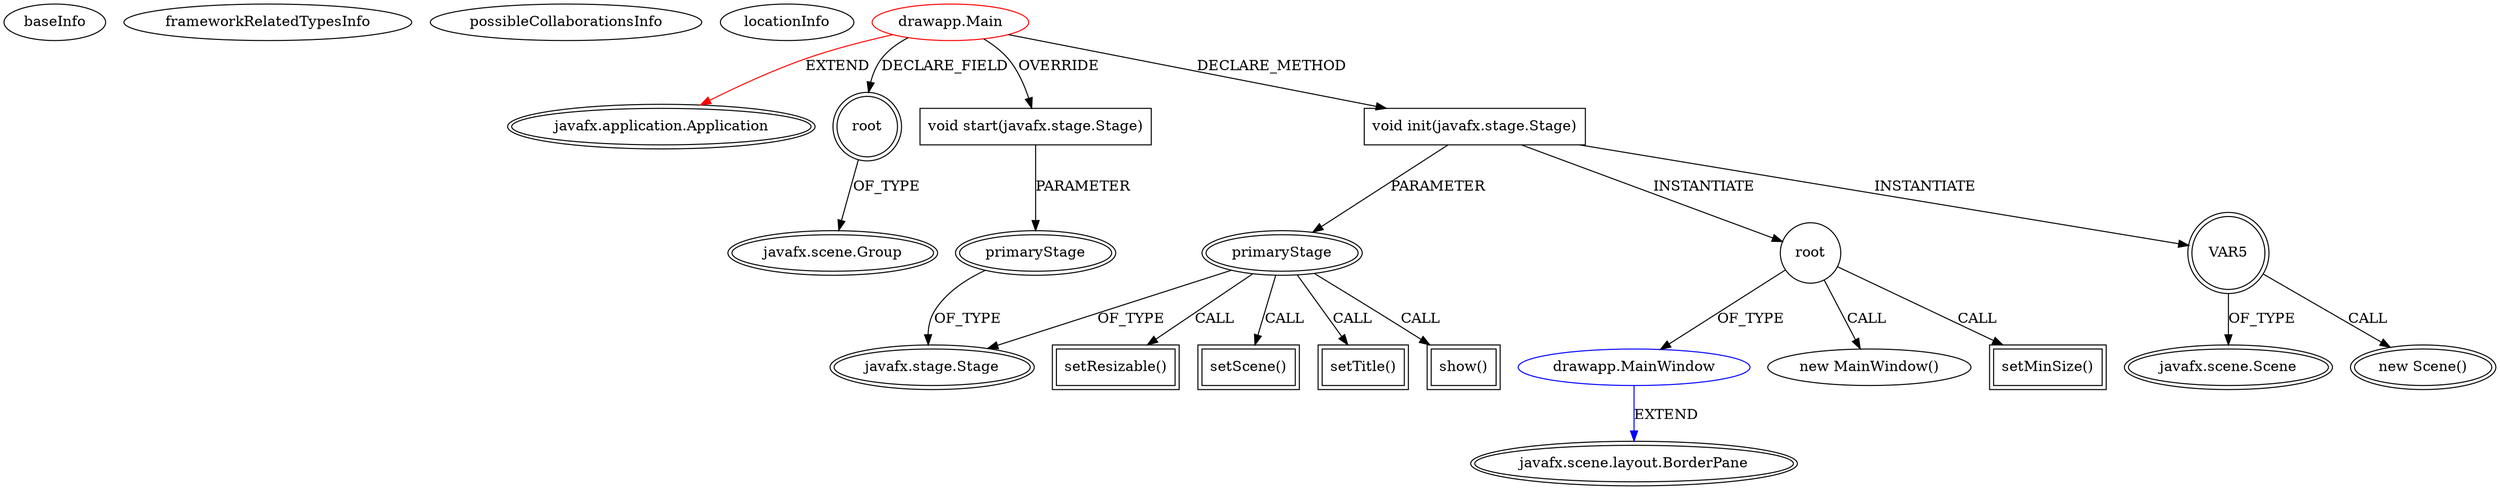 digraph {
baseInfo[graphId=3461,category="extension_graph",isAnonymous=false,possibleRelation=true]
frameworkRelatedTypesInfo[0="javafx.application.Application"]
possibleCollaborationsInfo[0="3461~CLIENT_METHOD_DECLARATION-INSTANTIATION-~javafx.application.Application ~javafx.scene.layout.BorderPane ~false~false"]
locationInfo[projectName="kingaM-DrawAppKingaM",filePath="/kingaM-DrawAppKingaM/DrawAppKingaM-master/DrawApp2/src/drawapp/Main.java",contextSignature="Main",graphId="3461"]
0[label="drawapp.Main",vertexType="ROOT_CLIENT_CLASS_DECLARATION",isFrameworkType=false,color=red]
1[label="javafx.application.Application",vertexType="FRAMEWORK_CLASS_TYPE",isFrameworkType=true,peripheries=2]
2[label="root",vertexType="FIELD_DECLARATION",isFrameworkType=true,peripheries=2,shape=circle]
3[label="javafx.scene.Group",vertexType="FRAMEWORK_CLASS_TYPE",isFrameworkType=true,peripheries=2]
4[label="void start(javafx.stage.Stage)",vertexType="OVERRIDING_METHOD_DECLARATION",isFrameworkType=false,shape=box]
5[label="primaryStage",vertexType="PARAMETER_DECLARATION",isFrameworkType=true,peripheries=2]
6[label="javafx.stage.Stage",vertexType="FRAMEWORK_CLASS_TYPE",isFrameworkType=true,peripheries=2]
11[label="void init(javafx.stage.Stage)",vertexType="CLIENT_METHOD_DECLARATION",isFrameworkType=false,shape=box]
12[label="primaryStage",vertexType="PARAMETER_DECLARATION",isFrameworkType=true,peripheries=2]
15[label="root",vertexType="VARIABLE_EXPRESION",isFrameworkType=false,shape=circle]
16[label="drawapp.MainWindow",vertexType="REFERENCE_CLIENT_CLASS_DECLARATION",isFrameworkType=false,color=blue]
17[label="javafx.scene.layout.BorderPane",vertexType="FRAMEWORK_CLASS_TYPE",isFrameworkType=true,peripheries=2]
14[label="new MainWindow()",vertexType="CONSTRUCTOR_CALL",isFrameworkType=false]
19[label="setMinSize()",vertexType="INSIDE_CALL",isFrameworkType=true,peripheries=2,shape=box]
21[label="setResizable()",vertexType="INSIDE_CALL",isFrameworkType=true,peripheries=2,shape=box]
23[label="setScene()",vertexType="INSIDE_CALL",isFrameworkType=true,peripheries=2,shape=box]
25[label="VAR5",vertexType="VARIABLE_EXPRESION",isFrameworkType=true,peripheries=2,shape=circle]
26[label="javafx.scene.Scene",vertexType="FRAMEWORK_CLASS_TYPE",isFrameworkType=true,peripheries=2]
24[label="new Scene()",vertexType="CONSTRUCTOR_CALL",isFrameworkType=true,peripheries=2]
28[label="setTitle()",vertexType="INSIDE_CALL",isFrameworkType=true,peripheries=2,shape=box]
30[label="show()",vertexType="INSIDE_CALL",isFrameworkType=true,peripheries=2,shape=box]
0->1[label="EXTEND",color=red]
0->2[label="DECLARE_FIELD"]
2->3[label="OF_TYPE"]
0->4[label="OVERRIDE"]
5->6[label="OF_TYPE"]
4->5[label="PARAMETER"]
0->11[label="DECLARE_METHOD"]
12->6[label="OF_TYPE"]
11->12[label="PARAMETER"]
11->15[label="INSTANTIATE"]
16->17[label="EXTEND",color=blue]
15->16[label="OF_TYPE"]
15->14[label="CALL"]
15->19[label="CALL"]
12->21[label="CALL"]
12->23[label="CALL"]
11->25[label="INSTANTIATE"]
25->26[label="OF_TYPE"]
25->24[label="CALL"]
12->28[label="CALL"]
12->30[label="CALL"]
}
